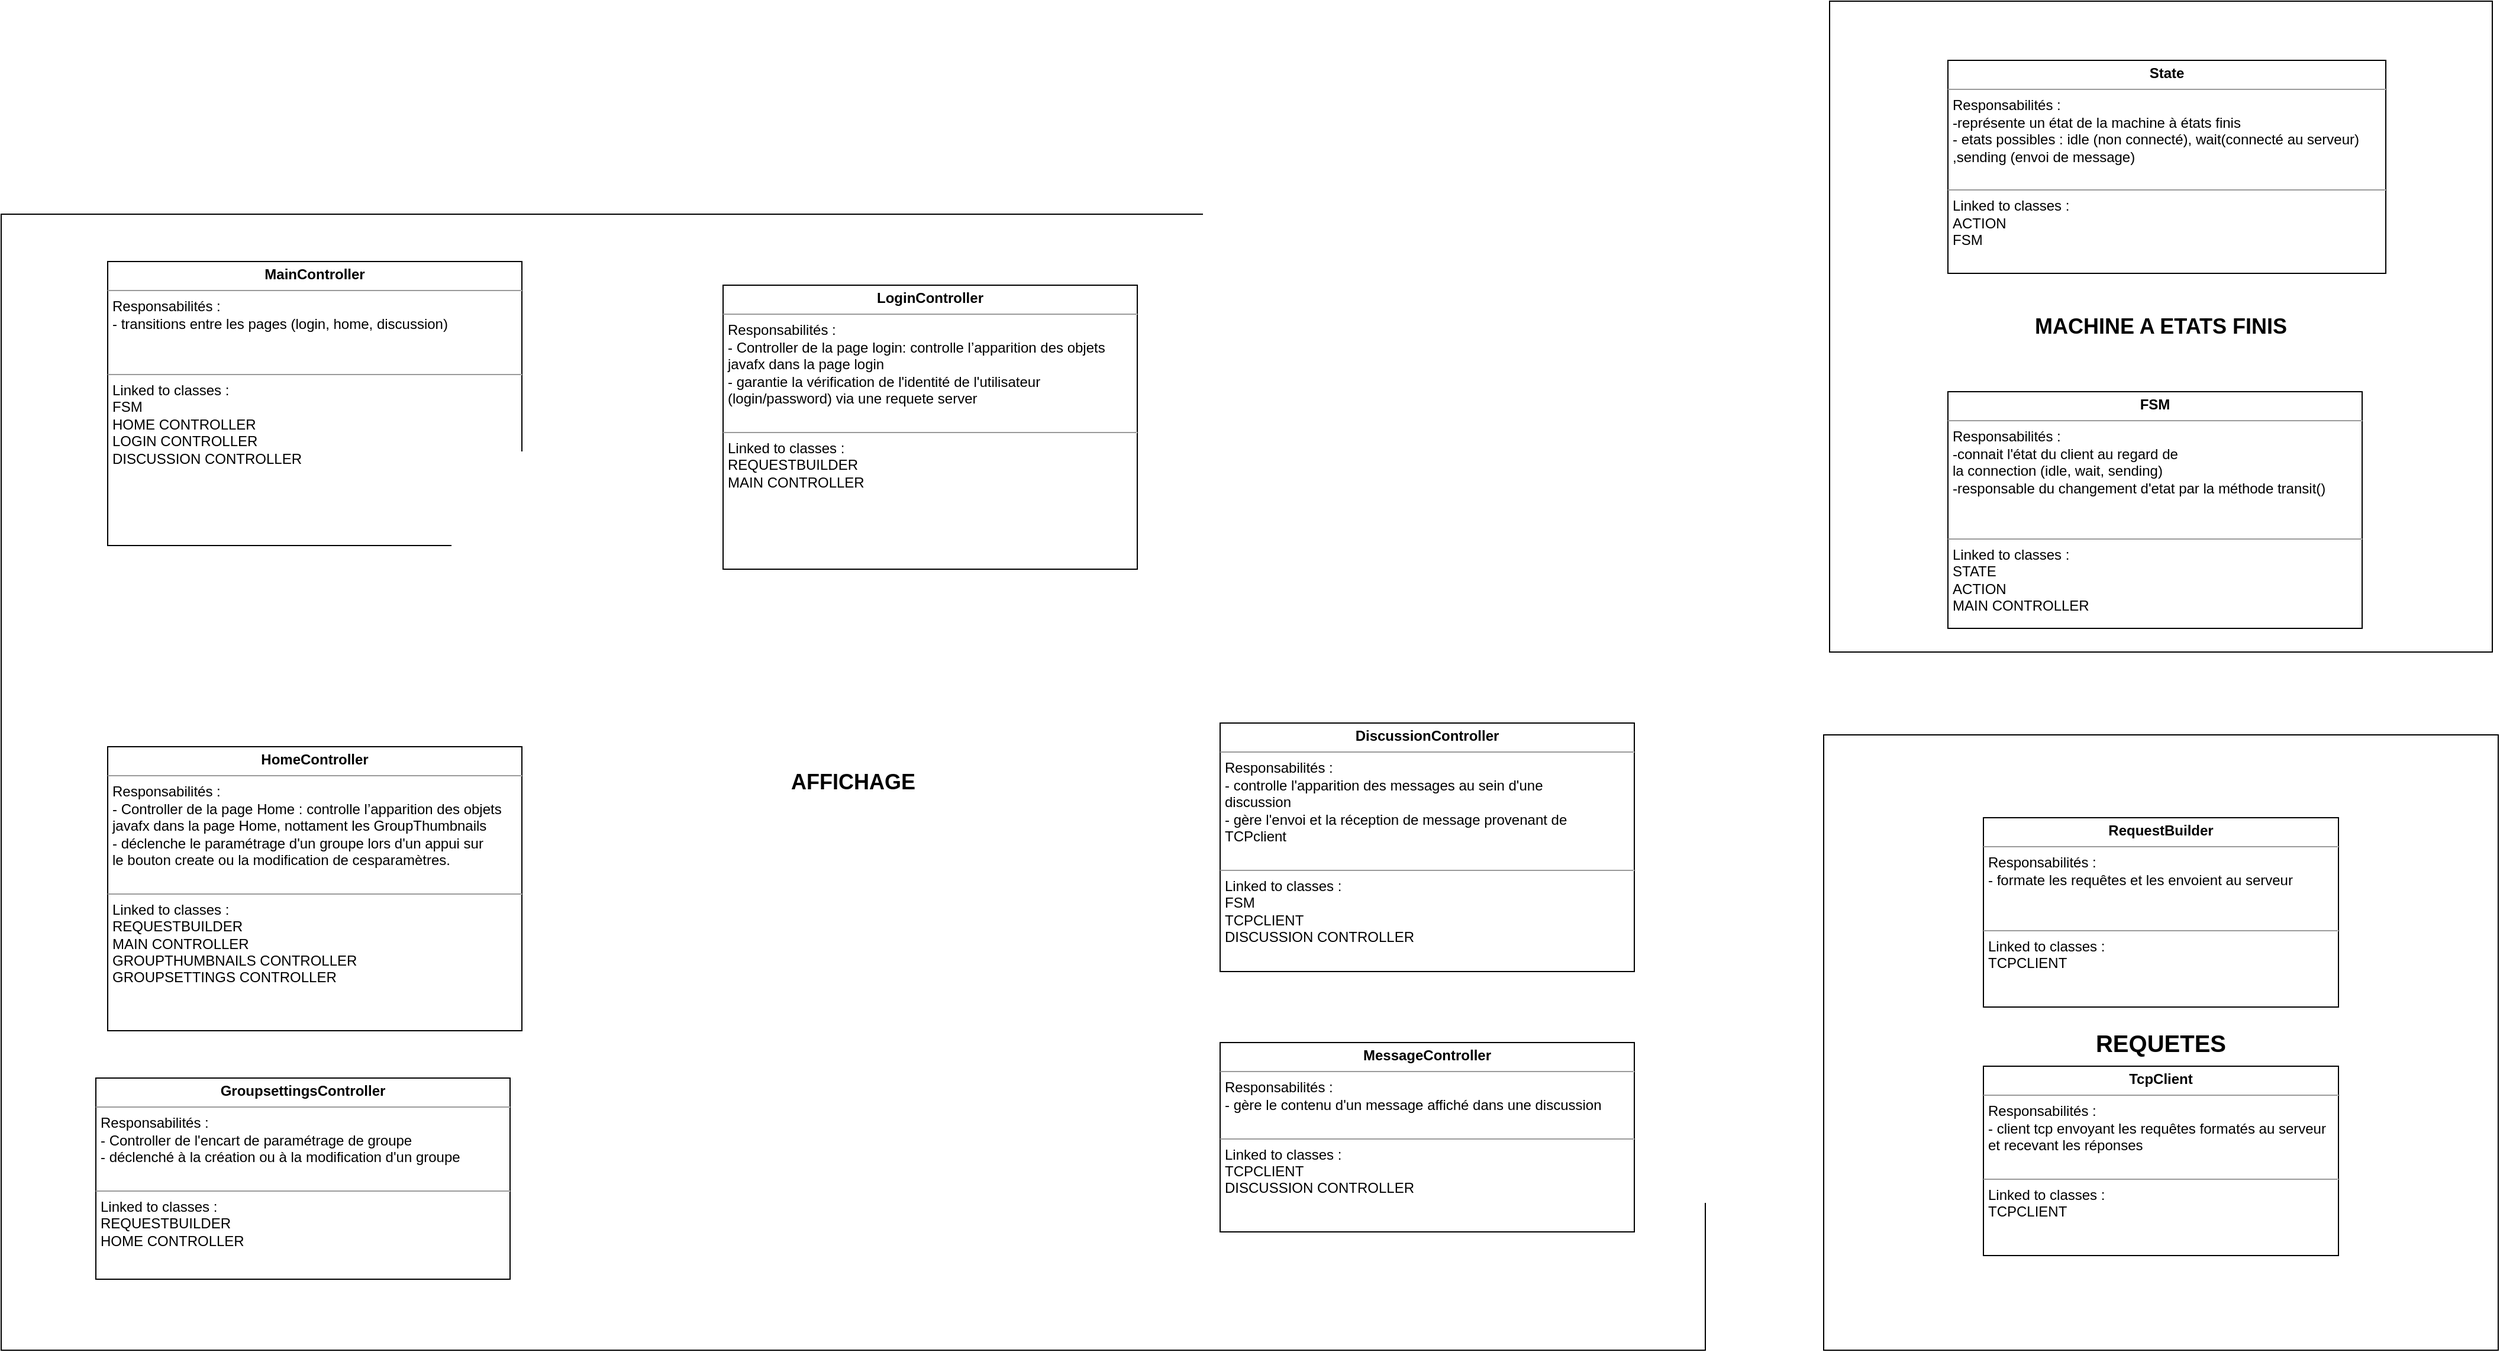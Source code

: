 <mxfile version="14.5.7" type="device"><diagram id="oH_6DrbcbAFF-1WaRhfU" name="Page-1"><mxGraphModel dx="2370" dy="1318" grid="1" gridSize="10" guides="1" tooltips="1" connect="1" arrows="1" fold="1" page="1" pageScale="1" pageWidth="827" pageHeight="1169" math="0" shadow="0"><root><mxCell id="0"/><mxCell id="1" parent="0"/><mxCell id="XbMUPb99lzUrD27BaGHo-13" value="&lt;font style=&quot;font-size: 18px&quot;&gt;&lt;b&gt;MACHINE A ETATS FINIS&lt;/b&gt;&lt;/font&gt;" style="rounded=0;whiteSpace=wrap;html=1;" vertex="1" parent="1"><mxGeometry x="1615" y="180" width="560" height="550" as="geometry"/></mxCell><mxCell id="XbMUPb99lzUrD27BaGHo-12" value="&lt;b&gt;&lt;font style=&quot;font-size: 18px&quot;&gt;AFFICHAGE&lt;/font&gt;&lt;/b&gt;" style="rounded=0;whiteSpace=wrap;html=1;" vertex="1" parent="1"><mxGeometry x="70" y="360" width="1440" height="960" as="geometry"/></mxCell><mxCell id="XbMUPb99lzUrD27BaGHo-11" value="&lt;b&gt;&lt;font style=&quot;font-size: 20px&quot;&gt;REQUETES&lt;/font&gt;&lt;/b&gt;" style="rounded=0;whiteSpace=wrap;html=1;" vertex="1" parent="1"><mxGeometry x="1610" y="800" width="570" height="520" as="geometry"/></mxCell><mxCell id="XbMUPb99lzUrD27BaGHo-1" value="&lt;p style=&quot;margin: 0px ; margin-top: 4px ; text-align: center&quot;&gt;&lt;b&gt;FSM&lt;/b&gt;&lt;/p&gt;&lt;hr size=&quot;1&quot;&gt;&lt;p style=&quot;margin: 0px ; margin-left: 4px&quot;&gt;Responsabilités : &lt;br&gt;&lt;/p&gt;&lt;p style=&quot;margin: 0px ; margin-left: 4px&quot;&gt;-connait l'état du client au regard de &lt;br&gt;&lt;/p&gt;&lt;p style=&quot;margin: 0px ; margin-left: 4px&quot;&gt;la connection (idle, wait, sending)&lt;/p&gt;&lt;p style=&quot;margin: 0px ; margin-left: 4px&quot;&gt;-responsable du changement d'etat par la méthode transit()&lt;br&gt;&lt;/p&gt;&lt;p style=&quot;margin: 0px ; margin-left: 4px&quot;&gt;&lt;br&gt;&lt;/p&gt;&lt;p style=&quot;margin: 0px ; margin-left: 4px&quot;&gt;&lt;br&gt;&lt;/p&gt;&lt;hr size=&quot;1&quot;&gt;&lt;p style=&quot;margin: 0px ; margin-left: 4px&quot;&gt;Linked to classes : &lt;br&gt;&lt;/p&gt;&lt;p style=&quot;margin: 0px ; margin-left: 4px&quot;&gt;STATE&lt;/p&gt;&lt;p style=&quot;margin: 0px ; margin-left: 4px&quot;&gt;ACTION&lt;/p&gt;&lt;p style=&quot;margin: 0px ; margin-left: 4px&quot;&gt;MAIN CONTROLLER&lt;/p&gt;" style="verticalAlign=top;align=left;overflow=fill;fontSize=12;fontFamily=Helvetica;html=1;" vertex="1" parent="1"><mxGeometry x="1715" y="510" width="350" height="200" as="geometry"/></mxCell><mxCell id="XbMUPb99lzUrD27BaGHo-2" value="&lt;p style=&quot;margin: 0px ; margin-top: 4px ; text-align: center&quot;&gt;&lt;b&gt;MainController&lt;/b&gt;&lt;br&gt;&lt;/p&gt;&lt;hr size=&quot;1&quot;&gt;&lt;p style=&quot;margin: 0px ; margin-left: 4px&quot;&gt;Responsabilités : &lt;br&gt;&lt;/p&gt;&lt;p style=&quot;margin: 0px ; margin-left: 4px&quot;&gt;- transitions entre les pages (login, home, discussion) &lt;br&gt;&lt;/p&gt;&lt;p style=&quot;margin: 0px ; margin-left: 4px&quot;&gt;&lt;br&gt;&lt;/p&gt;&lt;p style=&quot;margin: 0px ; margin-left: 4px&quot;&gt;&lt;br&gt;&lt;/p&gt;&lt;hr size=&quot;1&quot;&gt;&lt;p style=&quot;margin: 0px ; margin-left: 4px&quot;&gt;Linked to classes : &lt;br&gt;&lt;/p&gt;&lt;p style=&quot;margin: 0px ; margin-left: 4px&quot;&gt;FSM&lt;/p&gt;&lt;p style=&quot;margin: 0px ; margin-left: 4px&quot;&gt;HOME CONTROLLER&lt;br&gt;&lt;/p&gt;&lt;p style=&quot;margin: 0px ; margin-left: 4px&quot;&gt;LOGIN CONTROLLER&lt;/p&gt;&lt;p style=&quot;margin: 0px ; margin-left: 4px&quot;&gt;DISCUSSION CONTROLLER&lt;br&gt;&lt;/p&gt;" style="verticalAlign=top;align=left;overflow=fill;fontSize=12;fontFamily=Helvetica;html=1;" vertex="1" parent="1"><mxGeometry x="160" y="400" width="350" height="240" as="geometry"/></mxCell><mxCell id="XbMUPb99lzUrD27BaGHo-3" value="&lt;p style=&quot;margin: 0px ; margin-top: 4px ; text-align: center&quot;&gt;&lt;b&gt;HomeController&lt;/b&gt;&lt;br&gt;&lt;/p&gt;&lt;hr size=&quot;1&quot;&gt;&lt;p style=&quot;margin: 0px ; margin-left: 4px&quot;&gt;Responsabilités : &lt;br&gt;&lt;/p&gt;&lt;p style=&quot;margin: 0px ; margin-left: 4px&quot;&gt;- Controller de la page Home : controlle l’apparition des objets &lt;br&gt;&lt;/p&gt;&lt;p style=&quot;margin: 0px ; margin-left: 4px&quot;&gt;javafx dans la page Home, nottament les GroupThumbnails&lt;/p&gt;&lt;p style=&quot;margin: 0px ; margin-left: 4px&quot;&gt;- déclenche le paramétrage d'un groupe lors d'un appui sur&lt;/p&gt;&lt;p style=&quot;margin: 0px ; margin-left: 4px&quot;&gt; le bouton create ou la modification de cesparamètres. &lt;br&gt;&lt;/p&gt;&lt;p style=&quot;margin: 0px ; margin-left: 4px&quot;&gt;&lt;br&gt;&lt;/p&gt;&lt;hr size=&quot;1&quot;&gt;&lt;p style=&quot;margin: 0px ; margin-left: 4px&quot;&gt;Linked to classes : &lt;br&gt;&lt;/p&gt;&lt;p style=&quot;margin: 0px ; margin-left: 4px&quot;&gt;REQUESTBUILDER&lt;br&gt;&lt;/p&gt;&lt;p style=&quot;margin: 0px ; margin-left: 4px&quot;&gt;MAIN CONTROLLER&lt;/p&gt;&lt;p style=&quot;margin: 0px ; margin-left: 4px&quot;&gt;GROUPTHUMBNAILS CONTROLLER&lt;/p&gt;&lt;p style=&quot;margin: 0px ; margin-left: 4px&quot;&gt;GROUPSETTINGS CONTROLLER&lt;br&gt;&lt;/p&gt;" style="verticalAlign=top;align=left;overflow=fill;fontSize=12;fontFamily=Helvetica;html=1;" vertex="1" parent="1"><mxGeometry x="160" y="810" width="350" height="240" as="geometry"/></mxCell><mxCell id="XbMUPb99lzUrD27BaGHo-4" value="&lt;p style=&quot;margin: 0px ; margin-top: 4px ; text-align: center&quot;&gt;&lt;b&gt;LoginController&lt;/b&gt;&lt;br&gt;&lt;/p&gt;&lt;hr size=&quot;1&quot;&gt;&lt;p style=&quot;margin: 0px ; margin-left: 4px&quot;&gt;Responsabilités : &lt;br&gt;&lt;/p&gt;&lt;p style=&quot;margin: 0px ; margin-left: 4px&quot;&gt;- Controller de la page login: controlle l’apparition des objets &lt;br&gt;&lt;/p&gt;&lt;p style=&quot;margin: 0px ; margin-left: 4px&quot;&gt;javafx dans la page login&lt;/p&gt;&lt;p style=&quot;margin: 0px ; margin-left: 4px&quot;&gt;- garantie la vérification de l'identité de l'utilisateur &lt;br&gt;&lt;/p&gt;&lt;p style=&quot;margin: 0px ; margin-left: 4px&quot;&gt;(login/password) via une requete server&lt;br&gt;&lt;/p&gt;&lt;p style=&quot;margin: 0px ; margin-left: 4px&quot;&gt;&lt;br&gt;&lt;/p&gt;&lt;hr size=&quot;1&quot;&gt;&lt;p style=&quot;margin: 0px ; margin-left: 4px&quot;&gt;Linked to classes : &lt;br&gt;&lt;/p&gt;&lt;p style=&quot;margin: 0px ; margin-left: 4px&quot;&gt;REQUESTBUILDER&lt;br&gt;&lt;/p&gt;&lt;p style=&quot;margin: 0px ; margin-left: 4px&quot;&gt;MAIN CONTROLLER&lt;/p&gt;" style="verticalAlign=top;align=left;overflow=fill;fontSize=12;fontFamily=Helvetica;html=1;" vertex="1" parent="1"><mxGeometry x="680" y="420" width="350" height="240" as="geometry"/></mxCell><mxCell id="XbMUPb99lzUrD27BaGHo-5" value="&lt;p style=&quot;margin: 0px ; margin-top: 4px ; text-align: center&quot;&gt;&lt;b&gt;RequestBuilder&lt;/b&gt;&lt;br&gt;&lt;/p&gt;&lt;hr size=&quot;1&quot;&gt;&lt;p style=&quot;margin: 0px ; margin-left: 4px&quot;&gt;Responsabilités : &lt;br&gt;&lt;/p&gt;&lt;p style=&quot;margin: 0px ; margin-left: 4px&quot;&gt;- formate les requêtes et les envoient au serveur&lt;br&gt;&lt;/p&gt;&lt;br&gt;&lt;p style=&quot;margin: 0px ; margin-left: 4px&quot;&gt;&lt;br&gt;&lt;/p&gt;&lt;hr size=&quot;1&quot;&gt;&lt;p style=&quot;margin: 0px ; margin-left: 4px&quot;&gt;Linked to classes : &lt;br&gt;&lt;/p&gt;&lt;p style=&quot;margin: 0px ; margin-left: 4px&quot;&gt;TCPCLIENT&lt;br&gt;&lt;/p&gt;" style="verticalAlign=top;align=left;overflow=fill;fontSize=12;fontFamily=Helvetica;html=1;" vertex="1" parent="1"><mxGeometry x="1745" y="870" width="300" height="160" as="geometry"/></mxCell><mxCell id="XbMUPb99lzUrD27BaGHo-6" value="&lt;p style=&quot;margin: 0px ; margin-top: 4px ; text-align: center&quot;&gt;&lt;b&gt;TcpClient&lt;/b&gt;&lt;br&gt;&lt;/p&gt;&lt;hr size=&quot;1&quot;&gt;&lt;p style=&quot;margin: 0px ; margin-left: 4px&quot;&gt;Responsabilités : &lt;br&gt;&lt;/p&gt;&lt;p style=&quot;margin: 0px ; margin-left: 4px&quot;&gt;- client tcp envoyant les requêtes formatés au serveur&lt;/p&gt;&lt;p style=&quot;margin: 0px ; margin-left: 4px&quot;&gt;et recevant les réponses&lt;/p&gt;&lt;p style=&quot;margin: 0px ; margin-left: 4px&quot;&gt;&lt;br&gt;&lt;/p&gt;&lt;hr size=&quot;1&quot;&gt;&lt;p style=&quot;margin: 0px ; margin-left: 4px&quot;&gt;Linked to classes : &lt;br&gt;&lt;/p&gt;&lt;p style=&quot;margin: 0px ; margin-left: 4px&quot;&gt;TCPCLIENT&lt;br&gt;&lt;/p&gt;" style="verticalAlign=top;align=left;overflow=fill;fontSize=12;fontFamily=Helvetica;html=1;" vertex="1" parent="1"><mxGeometry x="1745" y="1080" width="300" height="160" as="geometry"/></mxCell><mxCell id="XbMUPb99lzUrD27BaGHo-7" value="&lt;p style=&quot;margin: 0px ; margin-top: 4px ; text-align: center&quot;&gt;&lt;b&gt;DiscussionController&lt;/b&gt;&lt;br&gt;&lt;/p&gt;&lt;hr size=&quot;1&quot;&gt;&lt;p style=&quot;margin: 0px ; margin-left: 4px&quot;&gt;Responsabilités : &lt;br&gt;&lt;/p&gt;&lt;p style=&quot;margin: 0px ; margin-left: 4px&quot;&gt;- controlle l'apparition des messages au sein d'une &lt;br&gt;&lt;/p&gt;&lt;p style=&quot;margin: 0px ; margin-left: 4px&quot;&gt;discussion&lt;/p&gt;&lt;p style=&quot;margin: 0px ; margin-left: 4px&quot;&gt;- gère l'envoi et la réception de message provenant de &lt;br&gt;&lt;/p&gt;&lt;p style=&quot;margin: 0px ; margin-left: 4px&quot;&gt;TCPclient&lt;br&gt;&lt;/p&gt;&lt;p style=&quot;margin: 0px ; margin-left: 4px&quot;&gt;&lt;br&gt;&lt;/p&gt;&lt;hr size=&quot;1&quot;&gt;&lt;p style=&quot;margin: 0px ; margin-left: 4px&quot;&gt;Linked to classes : &lt;br&gt;&lt;/p&gt;&lt;p style=&quot;margin: 0px ; margin-left: 4px&quot;&gt;FSM&lt;/p&gt;&lt;p style=&quot;margin: 0px ; margin-left: 4px&quot;&gt;TCPCLIENT&lt;br&gt;&lt;/p&gt;&lt;p style=&quot;margin: 0px ; margin-left: 4px&quot;&gt;DISCUSSION CONTROLLER&lt;br&gt;&lt;/p&gt;" style="verticalAlign=top;align=left;overflow=fill;fontSize=12;fontFamily=Helvetica;html=1;" vertex="1" parent="1"><mxGeometry x="1100" y="790" width="350" height="210" as="geometry"/></mxCell><mxCell id="XbMUPb99lzUrD27BaGHo-8" value="&lt;p style=&quot;margin: 0px ; margin-top: 4px ; text-align: center&quot;&gt;&lt;b&gt;MessageController&lt;/b&gt;&lt;br&gt;&lt;/p&gt;&lt;hr size=&quot;1&quot;&gt;&lt;p style=&quot;margin: 0px ; margin-left: 4px&quot;&gt;Responsabilités : &lt;br&gt;&lt;/p&gt;&lt;p style=&quot;margin: 0px ; margin-left: 4px&quot;&gt;- gère le contenu d'un message affiché dans une discussion&lt;br&gt;&lt;/p&gt;&lt;p style=&quot;margin: 0px ; margin-left: 4px&quot;&gt;&lt;br&gt;&lt;/p&gt;&lt;hr size=&quot;1&quot;&gt;&lt;p style=&quot;margin: 0px ; margin-left: 4px&quot;&gt;Linked to classes : &lt;br&gt;&lt;/p&gt;&lt;p style=&quot;margin: 0px ; margin-left: 4px&quot;&gt;TCPCLIENT&lt;br&gt;&lt;/p&gt;&lt;p style=&quot;margin: 0px ; margin-left: 4px&quot;&gt;DISCUSSION CONTROLLER&lt;br&gt;&lt;/p&gt;" style="verticalAlign=top;align=left;overflow=fill;fontSize=12;fontFamily=Helvetica;html=1;" vertex="1" parent="1"><mxGeometry x="1100" y="1060" width="350" height="160" as="geometry"/></mxCell><mxCell id="XbMUPb99lzUrD27BaGHo-9" value="&lt;p style=&quot;margin: 0px ; margin-top: 4px ; text-align: center&quot;&gt;&lt;b&gt;State&lt;/b&gt;&lt;/p&gt;&lt;hr size=&quot;1&quot;&gt;&lt;p style=&quot;margin: 0px ; margin-left: 4px&quot;&gt;Responsabilités : &lt;br&gt;&lt;/p&gt;&lt;p style=&quot;margin: 0px ; margin-left: 4px&quot;&gt;-représente un état de la machine à états finis &lt;br&gt;&lt;/p&gt;&lt;p style=&quot;margin: 0px ; margin-left: 4px&quot;&gt;- etats possibles : idle (non connecté), wait(connecté au serveur)&lt;/p&gt;&lt;p style=&quot;margin: 0px ; margin-left: 4px&quot;&gt;,sending (envoi de message)&lt;br&gt;&lt;/p&gt;&lt;p style=&quot;margin: 0px ; margin-left: 4px&quot;&gt;&lt;br&gt;&lt;/p&gt;&lt;hr size=&quot;1&quot;&gt;&lt;p style=&quot;margin: 0px ; margin-left: 4px&quot;&gt;Linked to classes : &lt;br&gt;&lt;/p&gt;&lt;p style=&quot;margin: 0px ; margin-left: 4px&quot;&gt;ACTION&lt;/p&gt;&lt;p style=&quot;margin: 0px ; margin-left: 4px&quot;&gt;FSM&lt;/p&gt;" style="verticalAlign=top;align=left;overflow=fill;fontSize=12;fontFamily=Helvetica;html=1;" vertex="1" parent="1"><mxGeometry x="1715" y="230" width="370" height="180" as="geometry"/></mxCell><mxCell id="XbMUPb99lzUrD27BaGHo-10" value="&lt;p style=&quot;margin: 0px ; margin-top: 4px ; text-align: center&quot;&gt;&lt;b&gt;GroupsettingsController&lt;/b&gt;&lt;br&gt;&lt;/p&gt;&lt;hr size=&quot;1&quot;&gt;&lt;p style=&quot;margin: 0px ; margin-left: 4px&quot;&gt;Responsabilités : &lt;br&gt;&lt;/p&gt;&lt;p style=&quot;margin: 0px ; margin-left: 4px&quot;&gt;- Controller de l'encart de paramétrage de groupe&lt;br&gt;&lt;/p&gt;&lt;p style=&quot;margin: 0px ; margin-left: 4px&quot;&gt;- déclenché à la création ou à la modification d'un groupe&lt;br&gt;&lt;/p&gt;&lt;p style=&quot;margin: 0px ; margin-left: 4px&quot;&gt;&lt;br&gt;&lt;/p&gt;&lt;hr size=&quot;1&quot;&gt;&lt;p style=&quot;margin: 0px ; margin-left: 4px&quot;&gt;Linked to classes : &lt;br&gt;&lt;/p&gt;&lt;p style=&quot;margin: 0px ; margin-left: 4px&quot;&gt;REQUESTBUILDER&lt;br&gt;&lt;/p&gt;&lt;p style=&quot;margin: 0px ; margin-left: 4px&quot;&gt;HOME CONTROLLER&lt;br&gt;&lt;/p&gt;" style="verticalAlign=top;align=left;overflow=fill;fontSize=12;fontFamily=Helvetica;html=1;" vertex="1" parent="1"><mxGeometry x="150" y="1090" width="350" height="170" as="geometry"/></mxCell></root></mxGraphModel></diagram></mxfile>